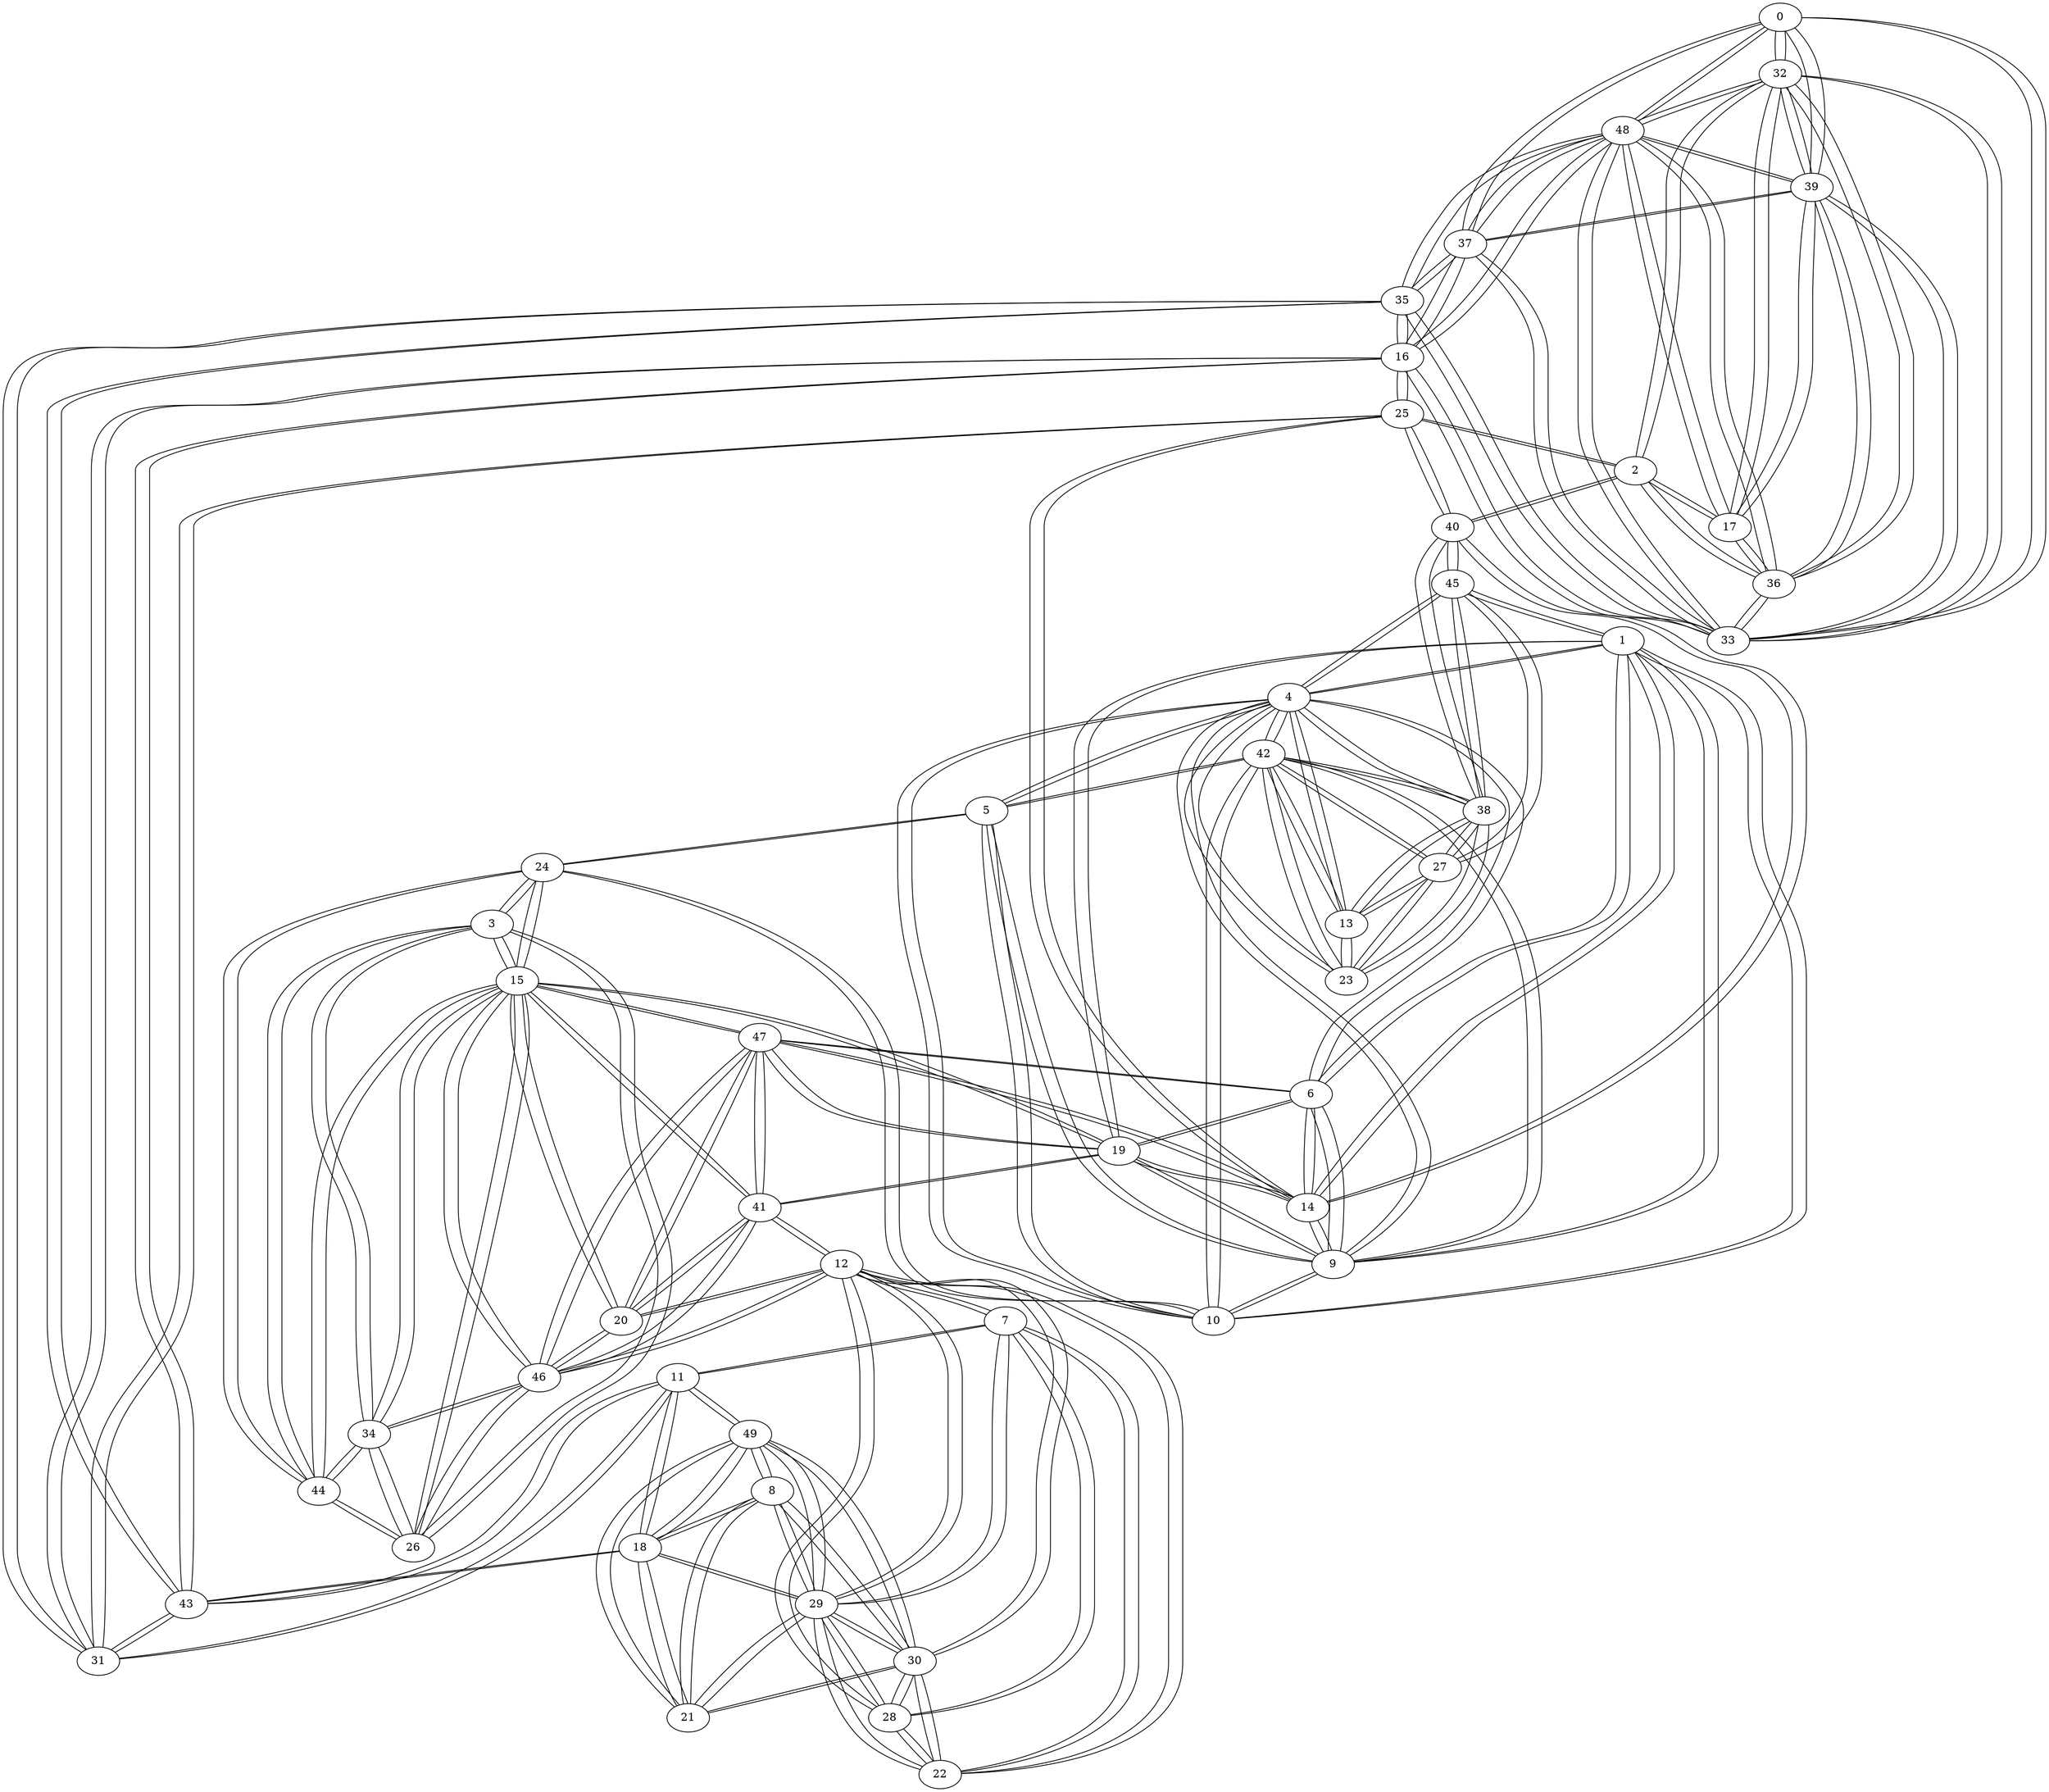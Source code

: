 graph Grafo {
	0 [label=0]
	1 [label=1]
	2 [label=2]
	3 [label=3]
	4 [label=4]
	5 [label=5]
	6 [label=6]
	7 [label=7]
	8 [label=8]
	9 [label=9]
	10 [label=10]
	11 [label=11]
	12 [label=12]
	13 [label=13]
	14 [label=14]
	15 [label=15]
	16 [label=16]
	17 [label=17]
	18 [label=18]
	19 [label=19]
	20 [label=20]
	21 [label=21]
	22 [label=22]
	23 [label=23]
	24 [label=24]
	25 [label=25]
	26 [label=26]
	27 [label=27]
	28 [label=28]
	29 [label=29]
	30 [label=30]
	31 [label=31]
	32 [label=32]
	33 [label=33]
	34 [label=34]
	35 [label=35]
	36 [label=36]
	37 [label=37]
	38 [label=38]
	39 [label=39]
	40 [label=40]
	41 [label=41]
	42 [label=42]
	43 [label=43]
	44 [label=44]
	45 [label=45]
	46 [label=46]
	47 [label=47]
	48 [label=48]
	49 [label=49]
	0 -- 39
	0 -- 33
	0 -- 48
	0 -- 32
	0 -- 37
	1 -- 6
	1 -- 9
	1 -- 14
	1 -- 4
	1 -- 10
	1 -- 19
	1 -- 45
	2 -- 40
	2 -- 17
	2 -- 25
	2 -- 32
	2 -- 36
	3 -- 44
	3 -- 34
	3 -- 15
	3 -- 26
	3 -- 24
	4 -- 1
	4 -- 42
	4 -- 9
	4 -- 10
	4 -- 6
	4 -- 5
	4 -- 13
	4 -- 23
	4 -- 38
	4 -- 45
	5 -- 10
	5 -- 9
	5 -- 4
	5 -- 42
	5 -- 24
	6 -- 1
	6 -- 4
	6 -- 9
	6 -- 14
	6 -- 19
	6 -- 47
	7 -- 22
	7 -- 28
	7 -- 11
	7 -- 29
	7 -- 12
	8 -- 49
	8 -- 30
	8 -- 29
	8 -- 21
	8 -- 18
	9 -- 1
	9 -- 4
	9 -- 5
	9 -- 6
	9 -- 10
	9 -- 14
	9 -- 19
	9 -- 42
	10 -- 1
	10 -- 4
	10 -- 5
	10 -- 9
	10 -- 42
	10 -- 24
	11 -- 7
	11 -- 18
	11 -- 31
	11 -- 43
	11 -- 49
	12 -- 7
	12 -- 28
	12 -- 22
	12 -- 30
	12 -- 29
	12 -- 41
	12 -- 20
	12 -- 46
	13 -- 27
	13 -- 42
	13 -- 4
	13 -- 38
	13 -- 23
	14 -- 1
	14 -- 6
	14 -- 9
	14 -- 19
	14 -- 47
	14 -- 25
	14 -- 40
	15 -- 3
	15 -- 47
	15 -- 20
	15 -- 41
	15 -- 19
	15 -- 46
	15 -- 24
	15 -- 26
	15 -- 34
	15 -- 44
	16 -- 35
	16 -- 31
	16 -- 48
	16 -- 33
	16 -- 25
	16 -- 37
	16 -- 43
	17 -- 2
	17 -- 36
	17 -- 32
	17 -- 39
	17 -- 48
	18 -- 8
	18 -- 11
	18 -- 49
	18 -- 29
	18 -- 21
	18 -- 43
	19 -- 6
	19 -- 14
	19 -- 15
	19 -- 47
	19 -- 1
	19 -- 9
	19 -- 41
	20 -- 15
	20 -- 41
	20 -- 46
	20 -- 47
	20 -- 12
	21 -- 8
	21 -- 18
	21 -- 49
	21 -- 29
	21 -- 30
	22 -- 7
	22 -- 12
	22 -- 28
	22 -- 30
	22 -- 29
	23 -- 13
	23 -- 27
	23 -- 42
	23 -- 38
	23 -- 4
	24 -- 3
	24 -- 5
	24 -- 44
	24 -- 10
	24 -- 15
	25 -- 2
	25 -- 16
	25 -- 40
	25 -- 31
	25 -- 14
	26 -- 3
	26 -- 34
	26 -- 44
	26 -- 46
	26 -- 15
	27 -- 13
	27 -- 23
	27 -- 38
	27 -- 45
	27 -- 42
	28 -- 7
	28 -- 12
	28 -- 22
	28 -- 30
	28 -- 29
	29 -- 7
	29 -- 8
	29 -- 12
	29 -- 18
	29 -- 21
	29 -- 22
	29 -- 28
	29 -- 30
	29 -- 49
	30 -- 8
	30 -- 12
	30 -- 21
	30 -- 22
	30 -- 28
	30 -- 29
	30 -- 49
	31 -- 11
	31 -- 16
	31 -- 25
	31 -- 35
	31 -- 43
	32 -- 0
	32 -- 2
	32 -- 17
	32 -- 36
	32 -- 39
	32 -- 48
	32 -- 33
	33 -- 0
	33 -- 16
	33 -- 32
	33 -- 48
	33 -- 39
	33 -- 37
	33 -- 35
	33 -- 36
	34 -- 3
	34 -- 26
	34 -- 44
	34 -- 46
	34 -- 15
	35 -- 16
	35 -- 31
	35 -- 43
	35 -- 33
	35 -- 48
	35 -- 37
	36 -- 2
	36 -- 17
	36 -- 32
	36 -- 39
	36 -- 48
	36 -- 33
	37 -- 0
	37 -- 33
	37 -- 39
	37 -- 48
	37 -- 35
	37 -- 16
	38 -- 13
	38 -- 23
	38 -- 27
	38 -- 45
	38 -- 4
	38 -- 42
	38 -- 40
	39 -- 0
	39 -- 17
	39 -- 32
	39 -- 33
	39 -- 36
	39 -- 37
	39 -- 48
	40 -- 2
	40 -- 25
	40 -- 45
	40 -- 38
	40 -- 14
	41 -- 12
	41 -- 15
	41 -- 20
	41 -- 46
	41 -- 47
	41 -- 19
	42 -- 4
	42 -- 5
	42 -- 10
	42 -- 13
	42 -- 23
	42 -- 27
	42 -- 38
	42 -- 9
	43 -- 11
	43 -- 31
	43 -- 35
	43 -- 16
	43 -- 18
	44 -- 3
	44 -- 24
	44 -- 26
	44 -- 34
	44 -- 15
	45 -- 27
	45 -- 38
	45 -- 40
	45 -- 4
	45 -- 1
	46 -- 15
	46 -- 20
	46 -- 26
	46 -- 34
	46 -- 41
	46 -- 12
	46 -- 47
	47 -- 14
	47 -- 15
	47 -- 19
	47 -- 20
	47 -- 41
	47 -- 46
	47 -- 6
	48 -- 0
	48 -- 16
	48 -- 17
	48 -- 32
	48 -- 33
	48 -- 35
	48 -- 36
	48 -- 37
	48 -- 39
	49 -- 8
	49 -- 11
	49 -- 18
	49 -- 21
	49 -- 29
	49 -- 30
}
